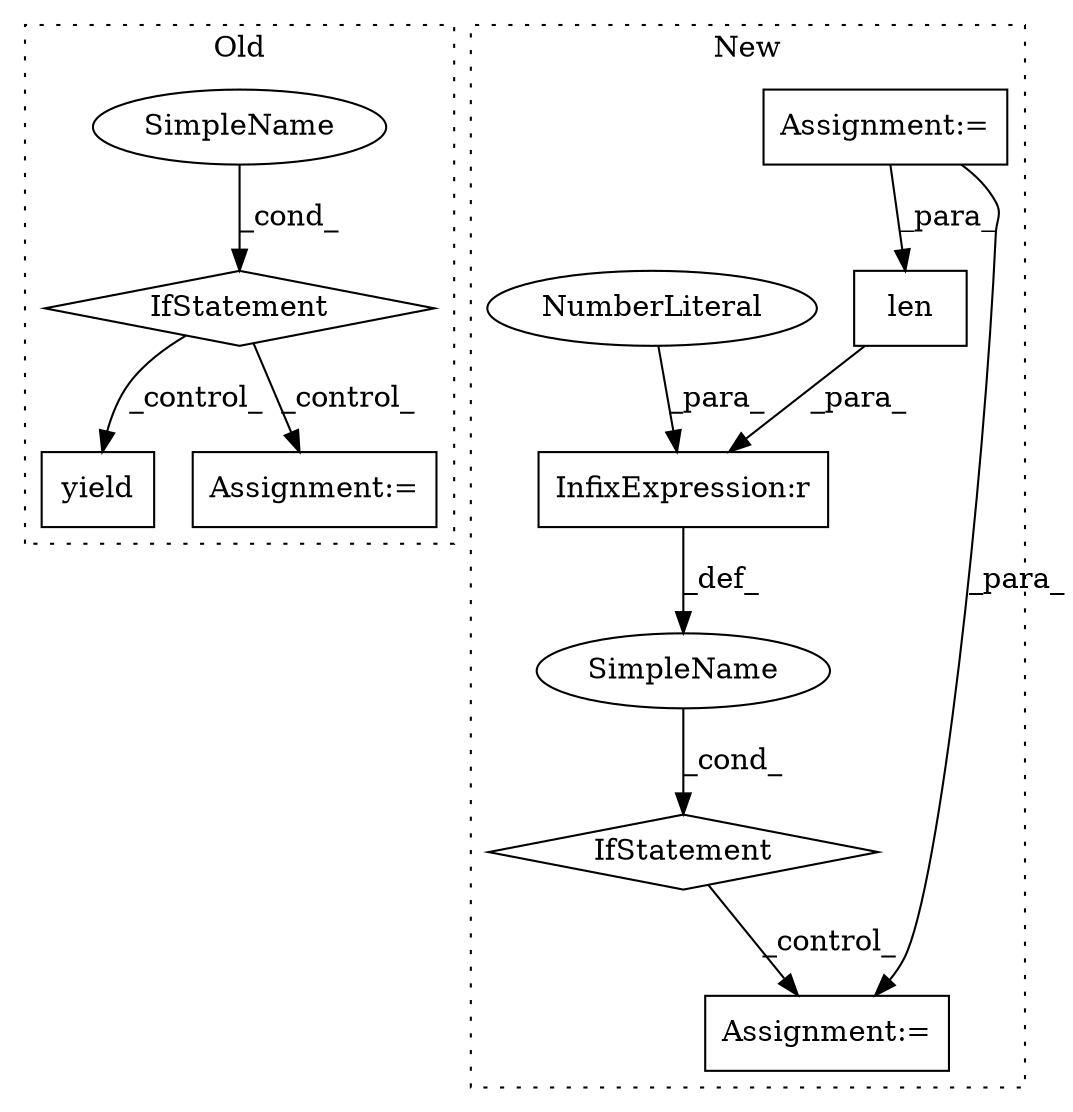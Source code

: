digraph G {
subgraph cluster0 {
1 [label="yield" a="112" s="3388" l="7" shape="box"];
9 [label="IfStatement" a="25" s="1794,1803" l="4,2" shape="diamond"];
10 [label="SimpleName" a="42" s="" l="" shape="ellipse"];
11 [label="Assignment:=" a="7" s="2359,2441" l="61,2" shape="box"];
label = "Old";
style="dotted";
}
subgraph cluster1 {
2 [label="len" a="32" s="4755,4770" l="4,1" shape="box"];
3 [label="Assignment:=" a="7" s="3787" l="1" shape="box"];
4 [label="InfixExpression:r" a="27" s="4771" l="3" shape="box"];
5 [label="IfStatement" a="25" s="4751,4775" l="4,2" shape="diamond"];
6 [label="NumberLiteral" a="34" s="4774" l="1" shape="ellipse"];
7 [label="Assignment:=" a="7" s="4814" l="1" shape="box"];
8 [label="SimpleName" a="42" s="" l="" shape="ellipse"];
label = "New";
style="dotted";
}
2 -> 4 [label="_para_"];
3 -> 7 [label="_para_"];
3 -> 2 [label="_para_"];
4 -> 8 [label="_def_"];
5 -> 7 [label="_control_"];
6 -> 4 [label="_para_"];
8 -> 5 [label="_cond_"];
9 -> 11 [label="_control_"];
9 -> 1 [label="_control_"];
10 -> 9 [label="_cond_"];
}